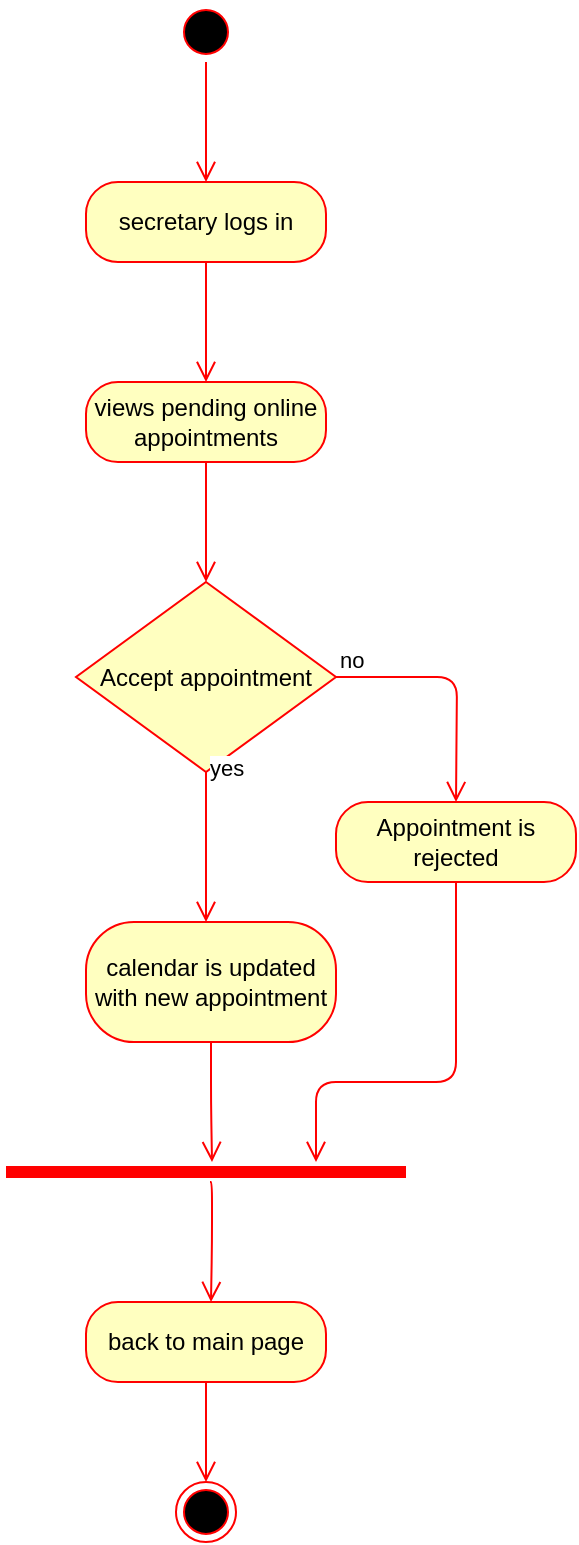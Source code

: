 <mxfile version="13.0.8" type="github">
  <diagram name="Page-1" id="58cdce13-f638-feb5-8d6f-7d28b1aa9fa0">
    <mxGraphModel dx="946" dy="597" grid="1" gridSize="10" guides="1" tooltips="1" connect="1" arrows="1" fold="1" page="1" pageScale="1" pageWidth="1100" pageHeight="850" background="#ffffff" math="0" shadow="0">
      <root>
        <mxCell id="0" />
        <mxCell id="1" parent="0" />
        <mxCell id="Try7O3vhUrDc4LINnook-1" value="" style="ellipse;html=1;shape=startState;fillColor=#000000;strokeColor=#ff0000;" parent="1" vertex="1">
          <mxGeometry x="500" y="40" width="30" height="30" as="geometry" />
        </mxCell>
        <mxCell id="Try7O3vhUrDc4LINnook-2" value="" style="edgeStyle=orthogonalEdgeStyle;html=1;verticalAlign=bottom;endArrow=open;endSize=8;strokeColor=#ff0000;" parent="1" source="Try7O3vhUrDc4LINnook-1" edge="1">
          <mxGeometry relative="1" as="geometry">
            <mxPoint x="515" y="130" as="targetPoint" />
          </mxGeometry>
        </mxCell>
        <mxCell id="Try7O3vhUrDc4LINnook-3" value="secretary logs in" style="rounded=1;whiteSpace=wrap;html=1;arcSize=40;fontColor=#000000;fillColor=#ffffc0;strokeColor=#ff0000;" parent="1" vertex="1">
          <mxGeometry x="455" y="130" width="120" height="40" as="geometry" />
        </mxCell>
        <mxCell id="Try7O3vhUrDc4LINnook-4" value="" style="edgeStyle=orthogonalEdgeStyle;html=1;verticalAlign=bottom;endArrow=open;endSize=8;strokeColor=#ff0000;" parent="1" source="Try7O3vhUrDc4LINnook-3" edge="1">
          <mxGeometry relative="1" as="geometry">
            <mxPoint x="515" y="230" as="targetPoint" />
          </mxGeometry>
        </mxCell>
        <mxCell id="Try7O3vhUrDc4LINnook-5" value="views pending online appointments" style="rounded=1;whiteSpace=wrap;html=1;arcSize=40;fontColor=#000000;fillColor=#ffffc0;strokeColor=#ff0000;" parent="1" vertex="1">
          <mxGeometry x="455" y="230" width="120" height="40" as="geometry" />
        </mxCell>
        <mxCell id="Try7O3vhUrDc4LINnook-6" value="" style="edgeStyle=orthogonalEdgeStyle;html=1;verticalAlign=bottom;endArrow=open;endSize=8;strokeColor=#ff0000;" parent="1" source="Try7O3vhUrDc4LINnook-5" edge="1">
          <mxGeometry relative="1" as="geometry">
            <mxPoint x="515" y="330" as="targetPoint" />
          </mxGeometry>
        </mxCell>
        <mxCell id="Try7O3vhUrDc4LINnook-9" value="Accept appointment" style="rhombus;whiteSpace=wrap;html=1;fillColor=#ffffc0;strokeColor=#ff0000;" parent="1" vertex="1">
          <mxGeometry x="450" y="330" width="130" height="95" as="geometry" />
        </mxCell>
        <mxCell id="Try7O3vhUrDc4LINnook-10" value="no" style="edgeStyle=orthogonalEdgeStyle;html=1;align=left;verticalAlign=bottom;endArrow=open;endSize=8;strokeColor=#ff0000;" parent="1" source="Try7O3vhUrDc4LINnook-9" edge="1">
          <mxGeometry x="-1" relative="1" as="geometry">
            <mxPoint x="640" y="440" as="targetPoint" />
          </mxGeometry>
        </mxCell>
        <mxCell id="Try7O3vhUrDc4LINnook-11" value="yes" style="edgeStyle=orthogonalEdgeStyle;html=1;align=left;verticalAlign=top;endArrow=open;endSize=8;strokeColor=#ff0000;" parent="1" source="Try7O3vhUrDc4LINnook-9" edge="1">
          <mxGeometry x="-1" y="-15" relative="1" as="geometry">
            <mxPoint x="515" y="500" as="targetPoint" />
            <mxPoint x="15" y="-15" as="offset" />
          </mxGeometry>
        </mxCell>
        <mxCell id="Try7O3vhUrDc4LINnook-12" value="Appointment is rejected" style="rounded=1;whiteSpace=wrap;html=1;arcSize=40;fontColor=#000000;fillColor=#ffffc0;strokeColor=#ff0000;" parent="1" vertex="1">
          <mxGeometry x="580" y="440" width="120" height="40" as="geometry" />
        </mxCell>
        <mxCell id="Try7O3vhUrDc4LINnook-14" value="calendar is updated with new appointment" style="rounded=1;whiteSpace=wrap;html=1;arcSize=40;fontColor=#000000;fillColor=#ffffc0;strokeColor=#ff0000;" parent="1" vertex="1">
          <mxGeometry x="455" y="500" width="125" height="60" as="geometry" />
        </mxCell>
        <mxCell id="Try7O3vhUrDc4LINnook-15" value="" style="edgeStyle=orthogonalEdgeStyle;html=1;verticalAlign=bottom;endArrow=open;endSize=8;strokeColor=#ff0000;" parent="1" source="Try7O3vhUrDc4LINnook-14" edge="1">
          <mxGeometry relative="1" as="geometry">
            <mxPoint x="518" y="620" as="targetPoint" />
            <Array as="points">
              <mxPoint x="518" y="590" />
              <mxPoint x="518" y="590" />
            </Array>
          </mxGeometry>
        </mxCell>
        <mxCell id="Try7O3vhUrDc4LINnook-16" value="" style="ellipse;html=1;shape=endState;fillColor=#000000;strokeColor=#ff0000;" parent="1" vertex="1">
          <mxGeometry x="500" y="780" width="30" height="30" as="geometry" />
        </mxCell>
        <mxCell id="4RuJ5-eQlRFZTJvUIswt-1" value="" style="shape=line;html=1;strokeWidth=6;strokeColor=#ff0000;" parent="1" vertex="1">
          <mxGeometry x="415" y="620" width="200" height="10" as="geometry" />
        </mxCell>
        <mxCell id="4RuJ5-eQlRFZTJvUIswt-3" value="" style="edgeStyle=orthogonalEdgeStyle;html=1;verticalAlign=bottom;endArrow=open;endSize=8;strokeColor=#ff0000;exitX=0.5;exitY=1;exitDx=0;exitDy=0;" parent="1" source="Try7O3vhUrDc4LINnook-12" edge="1">
          <mxGeometry relative="1" as="geometry">
            <mxPoint x="570" y="620" as="targetPoint" />
            <Array as="points">
              <mxPoint x="640" y="580" />
              <mxPoint x="570" y="580" />
            </Array>
            <mxPoint x="639.5" y="490" as="sourcePoint" />
          </mxGeometry>
        </mxCell>
        <mxCell id="4RuJ5-eQlRFZTJvUIswt-4" value="back to main page" style="rounded=1;whiteSpace=wrap;html=1;arcSize=40;fontColor=#000000;fillColor=#ffffc0;strokeColor=#ff0000;" parent="1" vertex="1">
          <mxGeometry x="455" y="690" width="120" height="40" as="geometry" />
        </mxCell>
        <mxCell id="4RuJ5-eQlRFZTJvUIswt-5" value="" style="edgeStyle=orthogonalEdgeStyle;html=1;verticalAlign=bottom;endArrow=open;endSize=8;strokeColor=#ff0000;" parent="1" source="4RuJ5-eQlRFZTJvUIswt-4" edge="1">
          <mxGeometry relative="1" as="geometry">
            <mxPoint x="515" y="780" as="targetPoint" />
            <Array as="points">
              <mxPoint x="515" y="740" />
              <mxPoint x="515" y="740" />
            </Array>
          </mxGeometry>
        </mxCell>
        <mxCell id="4RuJ5-eQlRFZTJvUIswt-7" value="" style="edgeStyle=orthogonalEdgeStyle;html=1;verticalAlign=bottom;endArrow=open;endSize=8;strokeColor=#ff0000;" parent="1" edge="1">
          <mxGeometry relative="1" as="geometry">
            <mxPoint x="517.5" y="690" as="targetPoint" />
            <Array as="points">
              <mxPoint x="518" y="630" />
              <mxPoint x="518" y="660" />
            </Array>
            <mxPoint x="517" y="630" as="sourcePoint" />
          </mxGeometry>
        </mxCell>
      </root>
    </mxGraphModel>
  </diagram>
</mxfile>

